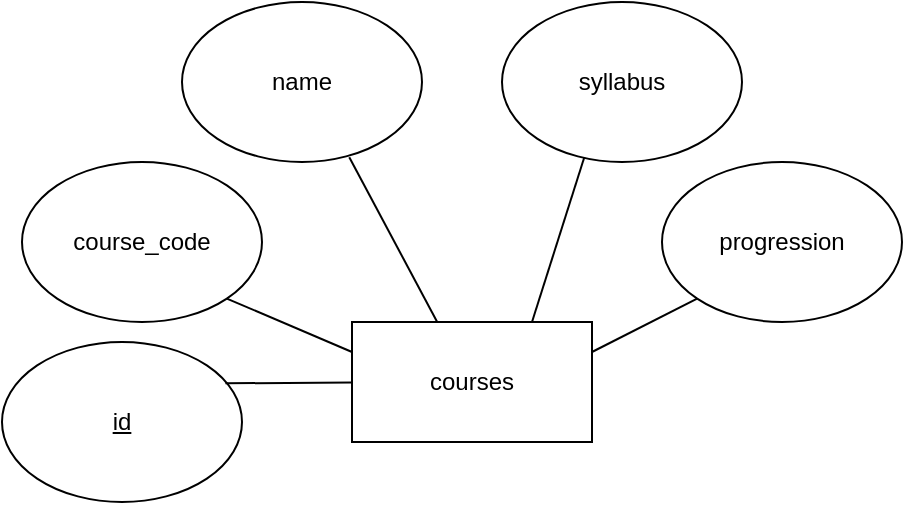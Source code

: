 <mxfile>
    <diagram id="YMHYmZ4WerMkGJCu6miU" name="Page-1">
        <mxGraphModel dx="596" dy="560" grid="1" gridSize="10" guides="1" tooltips="1" connect="1" arrows="1" fold="1" page="1" pageScale="1" pageWidth="850" pageHeight="1100" math="0" shadow="0">
            <root>
                <mxCell id="0"/>
                <mxCell id="1" parent="0"/>
                <mxCell id="2" value="courses" style="rounded=0;whiteSpace=wrap;html=1;" parent="1" vertex="1">
                    <mxGeometry x="365" y="240" width="120" height="60" as="geometry"/>
                </mxCell>
                <mxCell id="3" value="course_code" style="ellipse;whiteSpace=wrap;html=1;" parent="1" vertex="1">
                    <mxGeometry x="200" y="160" width="120" height="80" as="geometry"/>
                </mxCell>
                <mxCell id="4" value="syllabus" style="ellipse;whiteSpace=wrap;html=1;" parent="1" vertex="1">
                    <mxGeometry x="440" y="80" width="120" height="80" as="geometry"/>
                </mxCell>
                <mxCell id="5" value="progression" style="ellipse;whiteSpace=wrap;html=1;" parent="1" vertex="1">
                    <mxGeometry x="520" y="160" width="120" height="80" as="geometry"/>
                </mxCell>
                <mxCell id="6" value="name" style="ellipse;whiteSpace=wrap;html=1;" parent="1" vertex="1">
                    <mxGeometry x="280" y="80" width="120" height="80" as="geometry"/>
                </mxCell>
                <mxCell id="7" value="" style="endArrow=none;html=1;entryX=0;entryY=1;entryDx=0;entryDy=0;exitX=1;exitY=0.25;exitDx=0;exitDy=0;" parent="1" source="2" target="5" edge="1">
                    <mxGeometry width="50" height="50" relative="1" as="geometry">
                        <mxPoint x="400" y="320" as="sourcePoint"/>
                        <mxPoint x="450" y="270" as="targetPoint"/>
                    </mxGeometry>
                </mxCell>
                <mxCell id="8" value="" style="endArrow=none;html=1;entryX=0.343;entryY=0.97;entryDx=0;entryDy=0;entryPerimeter=0;exitX=0.75;exitY=0;exitDx=0;exitDy=0;" parent="1" source="2" target="4" edge="1">
                    <mxGeometry width="50" height="50" relative="1" as="geometry">
                        <mxPoint x="400" y="320" as="sourcePoint"/>
                        <mxPoint x="450" y="270" as="targetPoint"/>
                    </mxGeometry>
                </mxCell>
                <mxCell id="9" value="" style="endArrow=none;html=1;entryX=0.697;entryY=0.97;entryDx=0;entryDy=0;entryPerimeter=0;exitX=0.355;exitY=0;exitDx=0;exitDy=0;exitPerimeter=0;" parent="1" source="2" target="6" edge="1">
                    <mxGeometry width="50" height="50" relative="1" as="geometry">
                        <mxPoint x="400" y="320" as="sourcePoint"/>
                        <mxPoint x="450" y="270" as="targetPoint"/>
                    </mxGeometry>
                </mxCell>
                <mxCell id="10" value="" style="endArrow=none;html=1;entryX=1;entryY=1;entryDx=0;entryDy=0;exitX=0;exitY=0.25;exitDx=0;exitDy=0;" parent="1" source="2" target="3" edge="1">
                    <mxGeometry width="50" height="50" relative="1" as="geometry">
                        <mxPoint x="400" y="320" as="sourcePoint"/>
                        <mxPoint x="450" y="270" as="targetPoint"/>
                    </mxGeometry>
                </mxCell>
                <mxCell id="11" value="&lt;u&gt;id&lt;/u&gt;" style="ellipse;whiteSpace=wrap;html=1;" vertex="1" parent="1">
                    <mxGeometry x="190" y="250" width="120" height="80" as="geometry"/>
                </mxCell>
                <mxCell id="12" value="" style="endArrow=none;html=1;exitX=0.931;exitY=0.258;exitDx=0;exitDy=0;exitPerimeter=0;" edge="1" parent="1" source="11" target="2">
                    <mxGeometry width="50" height="50" relative="1" as="geometry">
                        <mxPoint x="380" y="230" as="sourcePoint"/>
                        <mxPoint x="430" y="180" as="targetPoint"/>
                    </mxGeometry>
                </mxCell>
            </root>
        </mxGraphModel>
    </diagram>
</mxfile>